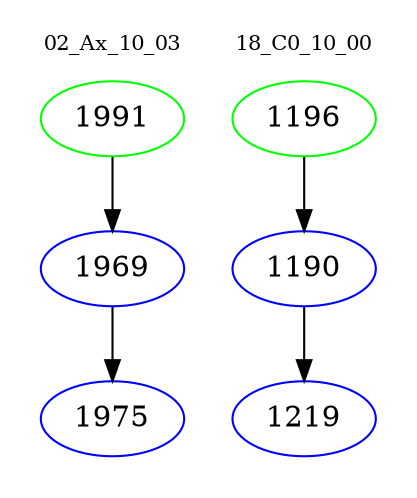 digraph{
subgraph cluster_0 {
color = white
label = "02_Ax_10_03";
fontsize=10;
T0_1991 [label="1991", color="green"]
T0_1991 -> T0_1969 [color="black"]
T0_1969 [label="1969", color="blue"]
T0_1969 -> T0_1975 [color="black"]
T0_1975 [label="1975", color="blue"]
}
subgraph cluster_1 {
color = white
label = "18_C0_10_00";
fontsize=10;
T1_1196 [label="1196", color="green"]
T1_1196 -> T1_1190 [color="black"]
T1_1190 [label="1190", color="blue"]
T1_1190 -> T1_1219 [color="black"]
T1_1219 [label="1219", color="blue"]
}
}
